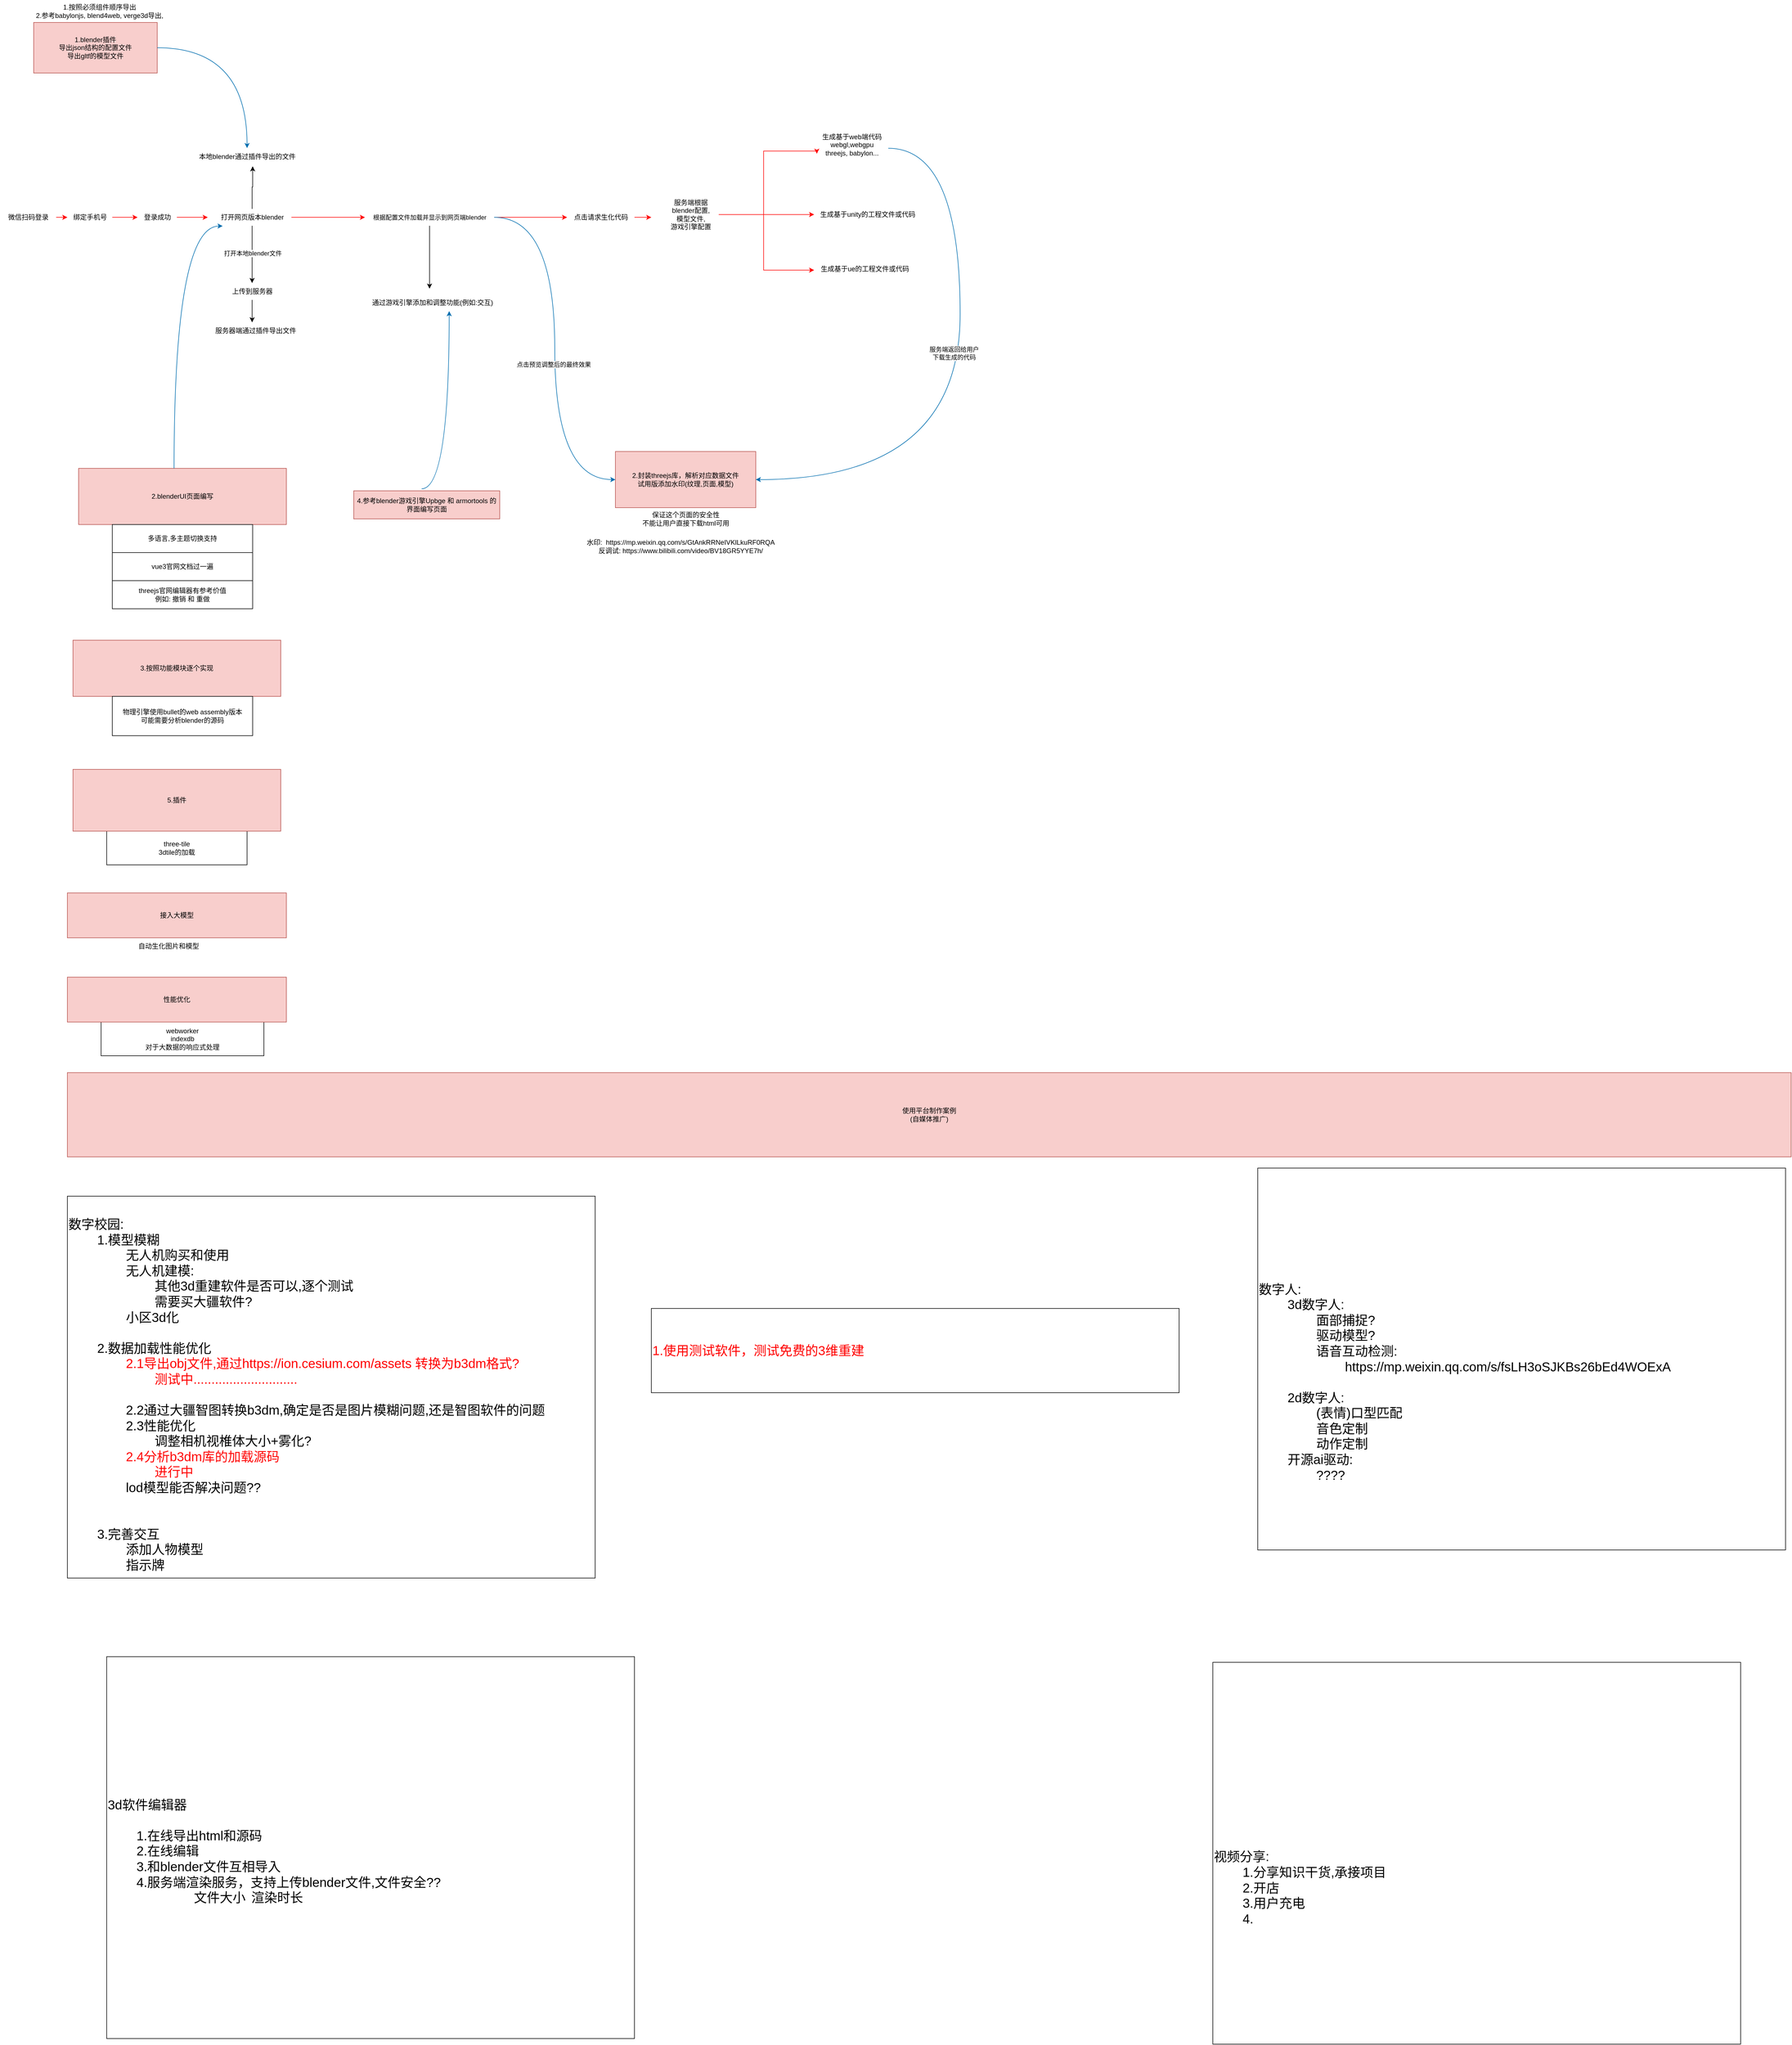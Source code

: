 <mxfile version="26.1.1" pages="6">
  <diagram id="aJMyZLpS-x2sk-VEkuCF" name="目标">
    <mxGraphModel dx="2367" dy="2485" grid="1" gridSize="10" guides="1" tooltips="1" connect="1" arrows="1" fold="1" page="1" pageScale="1" pageWidth="827" pageHeight="1169" math="0" shadow="0">
      <root>
        <mxCell id="0" />
        <mxCell id="1" parent="0" />
        <mxCell id="Wc-waLaxD-7jYq18_y0E-1" value="&lt;div&gt;&lt;span style=&quot;font-size: 23px;&quot;&gt;&lt;br&gt;&lt;/span&gt;&lt;/div&gt;&lt;div&gt;&lt;span style=&quot;font-size: 23px;&quot;&gt;数字校园:&lt;/span&gt;&lt;/div&gt;&lt;div&gt;&lt;span style=&quot;font-size: 23px; white-space: normal;&quot;&gt;&lt;span style=&quot;white-space:pre&quot;&gt;&#x9;&lt;/span&gt;1.模型模糊&lt;/span&gt;&lt;/div&gt;&lt;div&gt;&lt;span style=&quot;font-size: 23px; white-space: normal;&quot;&gt;&lt;span style=&quot;white-space:pre&quot;&gt;&#x9;&#x9;&lt;/span&gt;无人机购买和使用&lt;/span&gt;&lt;/div&gt;&lt;div&gt;&lt;span style=&quot;font-size: 23px; white-space: normal;&quot;&gt;&lt;span style=&quot;white-space:pre&quot;&gt;&#x9;&#x9;&lt;/span&gt;无人机建模:&lt;/span&gt;&lt;/div&gt;&lt;div&gt;&lt;span style=&quot;font-size: 23px; white-space: normal;&quot;&gt;&lt;span style=&quot;white-space:pre&quot;&gt;&#x9;&#x9;&#x9;&lt;/span&gt;其他3d重建软件是否可以,逐个测试&lt;/span&gt;&lt;/div&gt;&lt;div&gt;&lt;span style=&quot;font-size: 23px; white-space: normal;&quot;&gt;&lt;span style=&quot;white-space:pre&quot;&gt;&#x9;&#x9;&#x9;&lt;/span&gt;需要买大疆软件?&lt;/span&gt;&lt;/div&gt;&lt;div&gt;&lt;span style=&quot;font-size: 23px; white-space: normal;&quot;&gt;&lt;span style=&quot;white-space:pre&quot;&gt;&#x9;&#x9;&lt;/span&gt;小区3d化&lt;/span&gt;&lt;/div&gt;&lt;div&gt;&lt;span style=&quot;font-size: 23px;&quot;&gt;&lt;br&gt;&lt;/span&gt;&lt;/div&gt;&lt;div&gt;&lt;span style=&quot;font-size: 23px; white-space: normal;&quot;&gt;&lt;span style=&quot;white-space:pre&quot;&gt;&#x9;&lt;/span&gt;2.数据加载性能优化&lt;/span&gt;&lt;/div&gt;&lt;div&gt;&lt;span style=&quot;font-size: 23px; white-space: normal;&quot;&gt;&lt;span style=&quot;white-space:pre&quot;&gt;&#x9;&#x9;&lt;/span&gt;&lt;font style=&quot;color: rgb(255, 0, 0);&quot;&gt;2.1导出obj文件,通过https://ion.cesium.com/assets 转换为b3dm格式?&lt;/font&gt;&lt;/span&gt;&lt;/div&gt;&lt;div&gt;&lt;span style=&quot;font-size: 23px; white-space: normal;&quot;&gt;&lt;font style=&quot;color: rgb(255, 0, 0);&quot;&gt;&lt;span style=&quot;white-space:pre&quot;&gt;&#x9;&#x9;&#x9;&lt;/span&gt;测试中.............................&lt;/font&gt;&lt;/span&gt;&lt;/div&gt;&lt;div&gt;&lt;span style=&quot;font-size: 23px;&quot;&gt;&lt;br&gt;&lt;/span&gt;&lt;/div&gt;&lt;div&gt;&lt;span style=&quot;font-size: 23px; white-space: normal;&quot;&gt;&lt;span style=&quot;white-space:pre&quot;&gt;&#x9;&#x9;&lt;/span&gt;2.2通过大疆智图转换b3dm,确定是否是图片模糊问题,还是智图软件的问题&lt;/span&gt;&lt;/div&gt;&lt;div&gt;&lt;span style=&quot;font-size: 23px; white-space: normal;&quot;&gt;&lt;span style=&quot;white-space:pre&quot;&gt;&#x9;&#x9;&lt;/span&gt;2.3性能优化&lt;/span&gt;&lt;/div&gt;&lt;div&gt;&lt;span style=&quot;font-size: 23px; white-space: normal;&quot;&gt;&lt;span style=&quot;white-space:pre&quot;&gt;&#x9;&#x9;&#x9;&lt;/span&gt;调整相机视椎体大小+雾化?&lt;/span&gt;&lt;/div&gt;&lt;div&gt;&lt;span style=&quot;font-size: 23px; white-space: normal;&quot;&gt;&lt;span style=&quot;white-space:pre&quot;&gt;&#x9;&#x9;&lt;/span&gt;&lt;font style=&quot;color: rgb(255, 7, 7);&quot;&gt;2.4分析b3dm库的加载源码&lt;/font&gt;&lt;/span&gt;&lt;/div&gt;&lt;div&gt;&lt;span style=&quot;font-size: 23px; white-space: normal;&quot;&gt;&lt;font style=&quot;color: rgb(255, 7, 7);&quot;&gt;&lt;span style=&quot;white-space:pre&quot;&gt;&#x9;&#x9;&#x9;&lt;/span&gt;进行中&lt;/font&gt;&lt;/span&gt;&lt;/div&gt;&lt;div&gt;&lt;span style=&quot;font-size: 23px;&quot;&gt;&lt;span style=&quot;white-space: pre;&quot;&gt;&#x9;&lt;/span&gt;&lt;span style=&quot;white-space: pre;&quot;&gt;&#x9;&lt;/span&gt;lod模型能否解决问题??&lt;br&gt;&lt;/span&gt;&lt;/div&gt;&lt;div&gt;&lt;span style=&quot;font-size: 23px;&quot;&gt;&lt;br&gt;&lt;/span&gt;&lt;/div&gt;&lt;div&gt;&lt;span style=&quot;font-size: 23px;&quot;&gt;&lt;br&gt;&lt;/span&gt;&lt;/div&gt;&lt;div&gt;&lt;span style=&quot;font-size: 23px; white-space: normal;&quot;&gt;&lt;span style=&quot;white-space:pre&quot;&gt;&#x9;&lt;/span&gt;3.完善交互&lt;/span&gt;&lt;/div&gt;&lt;div&gt;&lt;span style=&quot;font-size: 23px; white-space: normal;&quot;&gt;&lt;span style=&quot;white-space:pre&quot;&gt;&#x9;&#x9;&lt;/span&gt;添加人物模型&lt;/span&gt;&lt;/div&gt;&lt;div&gt;&lt;span style=&quot;font-size: 23px; white-space: normal;&quot;&gt;&lt;span style=&quot;white-space:pre&quot;&gt;&#x9;&#x9;&lt;/span&gt;指示牌&lt;/span&gt;&lt;/div&gt;" style="whiteSpace=wrap;html=1;align=left;strokeColor=#000000;" parent="1" vertex="1">
          <mxGeometry x="308" y="1020" width="940" height="680" as="geometry" />
        </mxCell>
        <mxCell id="Wc-waLaxD-7jYq18_y0E-2" value="&lt;span style=&quot;font-size: 23px;&quot;&gt;&lt;font style=&quot;color: rgb(255, 0, 0);&quot;&gt;1.使用测试软件，测试免费的3维重建&lt;/font&gt;&lt;/span&gt;" style="whiteSpace=wrap;html=1;align=left;strokeColor=#000000;" parent="1" vertex="1">
          <mxGeometry x="1348" y="1220" width="940" height="150" as="geometry" />
        </mxCell>
        <mxCell id="Wc-waLaxD-7jYq18_y0E-3" value="&lt;div&gt;&lt;span style=&quot;font-size: 23px;&quot;&gt;&lt;br&gt;&lt;/span&gt;&lt;/div&gt;&lt;div&gt;&lt;span style=&quot;font-size: 23px;&quot;&gt;&lt;br&gt;&lt;/span&gt;&lt;/div&gt;&lt;div&gt;&lt;span style=&quot;font-size: 23px;&quot;&gt;&lt;br&gt;&lt;/span&gt;&lt;/div&gt;&lt;div&gt;&lt;span style=&quot;font-size: 23px;&quot;&gt;数字人:&lt;/span&gt;&lt;/div&gt;&lt;div&gt;&lt;span style=&quot;font-size: 23px; white-space: normal;&quot;&gt;&lt;span style=&quot;white-space:pre&quot;&gt;&#x9;&lt;/span&gt;3d数字人:&lt;/span&gt;&lt;/div&gt;&lt;div&gt;&lt;span style=&quot;font-size: 23px; white-space: normal;&quot;&gt;&lt;span style=&quot;white-space:pre&quot;&gt;&#x9;&#x9;&lt;/span&gt;面部捕捉?&lt;/span&gt;&lt;/div&gt;&lt;div&gt;&lt;span style=&quot;font-size: 23px; white-space: normal;&quot;&gt;&lt;span style=&quot;white-space:pre&quot;&gt;&#x9;&#x9;&lt;/span&gt;驱动模型?&lt;/span&gt;&lt;/div&gt;&lt;div&gt;&lt;span style=&quot;font-size: 23px; white-space: normal;&quot;&gt;&lt;span style=&quot;white-space:pre&quot;&gt;&#x9;&#x9;&lt;/span&gt;语音互动检测:&lt;/span&gt;&lt;/div&gt;&lt;div&gt;&lt;span style=&quot;font-size: 23px; white-space: normal;&quot;&gt;&lt;span style=&quot;white-space:pre&quot;&gt;&#x9;&#x9;&#x9;&lt;/span&gt;https://mp.weixin.qq.com/s/fsLH3oSJKBs26bEd4WOExA&lt;/span&gt;&lt;/div&gt;&lt;div&gt;&lt;span style=&quot;font-size: 23px;&quot;&gt;&lt;br&gt;&lt;/span&gt;&lt;/div&gt;&lt;div&gt;&lt;span style=&quot;font-size: 23px; white-space: normal;&quot;&gt;&lt;span style=&quot;white-space:pre&quot;&gt;&#x9;&lt;/span&gt;2d数字人:&lt;/span&gt;&lt;/div&gt;&lt;div&gt;&lt;span style=&quot;font-size: 23px; white-space: normal;&quot;&gt;&lt;span style=&quot;white-space:pre&quot;&gt;&#x9;&#x9;&lt;/span&gt;(表情)口型匹配&lt;/span&gt;&lt;/div&gt;&lt;div&gt;&lt;span style=&quot;font-size: 23px; white-space: normal;&quot;&gt;&lt;span style=&quot;white-space:pre&quot;&gt;&#x9;&#x9;&lt;/span&gt;音色定制&lt;/span&gt;&lt;/div&gt;&lt;div&gt;&lt;span style=&quot;font-size: 23px; white-space: normal;&quot;&gt;&lt;span style=&quot;white-space:pre&quot;&gt;&#x9;&#x9;&lt;/span&gt;动作定制&lt;/span&gt;&lt;/div&gt;&lt;div&gt;&lt;span style=&quot;font-size: 23px; white-space: normal;&quot;&gt;&lt;span style=&quot;white-space:pre&quot;&gt;&#x9;&lt;/span&gt;开源ai驱动:&lt;/span&gt;&lt;/div&gt;&lt;div&gt;&lt;span style=&quot;font-size: 23px; white-space: normal;&quot;&gt;&lt;span style=&quot;white-space:pre&quot;&gt;&#x9;&#x9;&lt;/span&gt;????&lt;/span&gt;&lt;/div&gt;" style="whiteSpace=wrap;html=1;align=left;strokeColor=#000000;" parent="1" vertex="1">
          <mxGeometry x="2428" y="970" width="940" height="680" as="geometry" />
        </mxCell>
        <mxCell id="Wc-waLaxD-7jYq18_y0E-4" value="&lt;div&gt;&lt;span style=&quot;font-size: 23px;&quot;&gt;&lt;br&gt;&lt;/span&gt;&lt;/div&gt;&lt;div&gt;&lt;span style=&quot;font-size: 23px;&quot;&gt;&lt;br&gt;&lt;/span&gt;&lt;/div&gt;&lt;div&gt;&lt;span style=&quot;font-size: 23px;&quot;&gt;&lt;br&gt;&lt;/span&gt;&lt;/div&gt;&lt;div&gt;&lt;span style=&quot;font-size: 23px;&quot;&gt;&lt;br&gt;&lt;/span&gt;&lt;/div&gt;&lt;div&gt;&lt;span style=&quot;font-size: 23px;&quot;&gt;&lt;br&gt;&lt;/span&gt;&lt;/div&gt;&lt;div&gt;&lt;span style=&quot;font-size: 23px;&quot;&gt;视频分享:&lt;/span&gt;&lt;/div&gt;&lt;div&gt;&lt;span style=&quot;font-size: 23px; white-space: normal;&quot;&gt;&lt;span style=&quot;white-space:pre&quot;&gt;&#x9;&lt;/span&gt;1.分享知识干货,承接项目&lt;/span&gt;&lt;/div&gt;&lt;div&gt;&lt;span style=&quot;font-size: 23px; white-space: normal;&quot;&gt;&lt;span style=&quot;white-space:pre&quot;&gt;&#x9;&lt;/span&gt;2.开店&lt;/span&gt;&lt;/div&gt;&lt;div&gt;&lt;span style=&quot;font-size: 23px; white-space: normal;&quot;&gt;&lt;span style=&quot;white-space:pre&quot;&gt;&#x9;&lt;/span&gt;3.用户充电&lt;/span&gt;&lt;/div&gt;&lt;div&gt;&lt;span style=&quot;font-size: 23px; white-space: normal;&quot;&gt;&lt;span style=&quot;white-space:pre&quot;&gt;&#x9;&lt;/span&gt;4.&lt;/span&gt;&lt;/div&gt;&lt;div&gt;&lt;br&gt;&lt;/div&gt;" style="whiteSpace=wrap;html=1;align=left;strokeColor=#000000;" parent="1" vertex="1">
          <mxGeometry x="2348" y="1850" width="940" height="680" as="geometry" />
        </mxCell>
        <mxCell id="Wc-waLaxD-7jYq18_y0E-5" value="&lt;div&gt;&lt;span style=&quot;font-size: 23px;&quot;&gt;&lt;br&gt;&lt;/span&gt;&lt;/div&gt;&lt;div&gt;&lt;span style=&quot;font-size: 23px;&quot;&gt;3d软件编辑器&lt;/span&gt;&lt;/div&gt;&lt;div&gt;&lt;span style=&quot;font-size: 23px;&quot;&gt;&lt;br&gt;&lt;/span&gt;&lt;/div&gt;&lt;div&gt;&lt;span style=&quot;font-size: 23px; white-space: normal;&quot;&gt;&lt;span style=&quot;white-space:pre&quot;&gt;&#x9;&lt;/span&gt;1.在线导出html和源码&lt;/span&gt;&lt;/div&gt;&lt;div&gt;&lt;span style=&quot;font-size: 23px; white-space: normal;&quot;&gt;&lt;span style=&quot;white-space:pre&quot;&gt;&#x9;&lt;/span&gt;2.在线编辑&lt;/span&gt;&lt;/div&gt;&lt;div&gt;&lt;span style=&quot;font-size: 23px; white-space: normal;&quot;&gt;&lt;span style=&quot;white-space:pre&quot;&gt;&#x9;&lt;/span&gt;3.和blender文件互相导入&lt;/span&gt;&lt;/div&gt;&lt;div&gt;&lt;span style=&quot;font-size: 23px; white-space: normal;&quot;&gt;&lt;span style=&quot;white-space:pre&quot;&gt;&#x9;&lt;/span&gt;4.服务端渲染服务，支持上传blender文件,文件安全??&lt;/span&gt;&lt;/div&gt;&lt;div&gt;&lt;span style=&quot;font-size: 23px; white-space: normal;&quot;&gt;&lt;span style=&quot;white-space:pre&quot;&gt;&#x9;&#x9;&#x9;&lt;/span&gt;文件大小&lt;span style=&quot;white-space:pre&quot;&gt;&#x9;&lt;/span&gt;渲染时长&lt;/span&gt;&lt;/div&gt;&lt;div&gt;&lt;br&gt;&lt;/div&gt;" style="whiteSpace=wrap;html=1;align=left;strokeColor=#000000;" parent="1" vertex="1">
          <mxGeometry x="378" y="1840" width="940" height="680" as="geometry" />
        </mxCell>
        <mxCell id="wdkuwvTnyl6449Dy5TSS-1" value="&lt;font&gt;webworker&lt;br&gt;indexdb&lt;/font&gt;&lt;div&gt;对于大数据的响应式处理&lt;/div&gt;" style="whiteSpace=wrap;html=1;" parent="1" vertex="1">
          <mxGeometry x="368" y="710" width="290" height="60" as="geometry" />
        </mxCell>
        <mxCell id="fwl7tPqZrNK9k1eY1UNj-2" value="&lt;font&gt;three-tile&lt;/font&gt;&lt;div&gt;&lt;font&gt;3dtile的加载&lt;/font&gt;&lt;/div&gt;" style="whiteSpace=wrap;html=1;" parent="1" vertex="1">
          <mxGeometry x="378" y="370" width="250" height="60" as="geometry" />
        </mxCell>
        <mxCell id="TeyWzUscI1gDI1mKDqoy-4" value="&lt;font&gt;2.封装threejs库，解析对应数据文件&lt;/font&gt;&lt;div&gt;&lt;font&gt;试用版添加水印(纹理,页面,模型)&lt;/font&gt;&lt;/div&gt;" style="whiteSpace=wrap;html=1;fillColor=#f8cecc;strokeColor=#b85450;" parent="1" vertex="1">
          <mxGeometry x="1284" y="-306" width="250" height="100" as="geometry" />
        </mxCell>
        <mxCell id="eBxviwoYR1yQVR5uk5JM-1" value="&lt;font&gt;2.blenderUI页面编写&lt;/font&gt;" style="whiteSpace=wrap;html=1;fillColor=#f8cecc;strokeColor=#b85450;" parent="1" vertex="1">
          <mxGeometry x="328" y="-276" width="370" height="100" as="geometry" />
        </mxCell>
        <mxCell id="eBxviwoYR1yQVR5uk5JM-2" value="&lt;font&gt;3.按照功能模块逐个实现&lt;/font&gt;" style="whiteSpace=wrap;html=1;fillColor=#f8cecc;strokeColor=#b85450;" parent="1" vertex="1">
          <mxGeometry x="318" y="30" width="370" height="100" as="geometry" />
        </mxCell>
        <mxCell id="eBxviwoYR1yQVR5uk5JM-3" value="&lt;font&gt;物理引擎使用bullet的web assembly版本&lt;/font&gt;&lt;div&gt;&lt;font&gt;可能需要分析blender的源码&lt;/font&gt;&lt;/div&gt;" style="whiteSpace=wrap;html=1;" parent="1" vertex="1">
          <mxGeometry x="388" y="130" width="250" height="70" as="geometry" />
        </mxCell>
        <mxCell id="eBxviwoYR1yQVR5uk5JM-4" value="&lt;font&gt;5.插件&lt;/font&gt;" style="whiteSpace=wrap;html=1;fillColor=#f8cecc;strokeColor=#b85450;" parent="1" vertex="1">
          <mxGeometry x="318" y="260" width="370" height="110" as="geometry" />
        </mxCell>
        <mxCell id="eBxviwoYR1yQVR5uk5JM-6" value="&lt;font&gt;多语言,多主题切换支持&lt;/font&gt;" style="whiteSpace=wrap;html=1;" parent="1" vertex="1">
          <mxGeometry x="388" y="-176" width="250" height="50" as="geometry" />
        </mxCell>
        <mxCell id="eBxviwoYR1yQVR5uk5JM-7" value="&lt;font&gt;vue3官网文档过一遍&lt;/font&gt;" style="whiteSpace=wrap;html=1;" parent="1" vertex="1">
          <mxGeometry x="388" y="-126" width="250" height="50" as="geometry" />
        </mxCell>
        <mxCell id="ZBs1SbHn3vslNCswuS3T-1" value="接入大模型" style="whiteSpace=wrap;html=1;fillColor=#f8cecc;strokeColor=#b85450;" parent="1" vertex="1">
          <mxGeometry x="308" y="480" width="390" height="80" as="geometry" />
        </mxCell>
        <mxCell id="d3kKmckOJxhZfl0q7-Kg-35" style="edgeStyle=orthogonalEdgeStyle;rounded=1;orthogonalLoop=1;jettySize=auto;html=1;strokeColor=#FF0000;curved=0;" parent="1" source="d3kKmckOJxhZfl0q7-Kg-33" target="d3kKmckOJxhZfl0q7-Kg-34" edge="1">
          <mxGeometry relative="1" as="geometry" />
        </mxCell>
        <mxCell id="d3kKmckOJxhZfl0q7-Kg-33" value="微信扫码登录" style="text;html=1;align=center;verticalAlign=middle;resizable=0;points=[];autosize=1;strokeColor=none;fillColor=none;" parent="1" vertex="1">
          <mxGeometry x="188" y="-738" width="100" height="30" as="geometry" />
        </mxCell>
        <mxCell id="d3kKmckOJxhZfl0q7-Kg-37" style="edgeStyle=orthogonalEdgeStyle;rounded=0;orthogonalLoop=1;jettySize=auto;html=1;strokeColor=#FF0505;" parent="1" source="d3kKmckOJxhZfl0q7-Kg-34" target="d3kKmckOJxhZfl0q7-Kg-36" edge="1">
          <mxGeometry relative="1" as="geometry" />
        </mxCell>
        <mxCell id="d3kKmckOJxhZfl0q7-Kg-34" value="绑定手机号" style="text;html=1;align=center;verticalAlign=middle;resizable=0;points=[];autosize=1;strokeColor=none;fillColor=none;" parent="1" vertex="1">
          <mxGeometry x="308" y="-738" width="80" height="30" as="geometry" />
        </mxCell>
        <mxCell id="d3kKmckOJxhZfl0q7-Kg-38" style="edgeStyle=orthogonalEdgeStyle;rounded=0;orthogonalLoop=1;jettySize=auto;html=1;strokeColor=#FF0505;" parent="1" source="d3kKmckOJxhZfl0q7-Kg-36" edge="1">
          <mxGeometry relative="1" as="geometry">
            <mxPoint x="558" y="-723.0" as="targetPoint" />
          </mxGeometry>
        </mxCell>
        <mxCell id="d3kKmckOJxhZfl0q7-Kg-36" value="登录成功" style="text;html=1;align=center;verticalAlign=middle;resizable=0;points=[];autosize=1;strokeColor=none;fillColor=none;" parent="1" vertex="1">
          <mxGeometry x="433" y="-738" width="70" height="30" as="geometry" />
        </mxCell>
        <mxCell id="d3kKmckOJxhZfl0q7-Kg-46" style="edgeStyle=orthogonalEdgeStyle;rounded=0;orthogonalLoop=1;jettySize=auto;html=1;" parent="1" source="d3kKmckOJxhZfl0q7-Kg-39" edge="1">
          <mxGeometry relative="1" as="geometry">
            <mxPoint x="637.0" y="-606" as="targetPoint" />
          </mxGeometry>
        </mxCell>
        <mxCell id="d3kKmckOJxhZfl0q7-Kg-47" value="打开本地blender文件" style="edgeLabel;html=1;align=center;verticalAlign=middle;resizable=0;points=[];" parent="d3kKmckOJxhZfl0q7-Kg-46" vertex="1" connectable="0">
          <mxGeometry x="-0.052" y="1" relative="1" as="geometry">
            <mxPoint as="offset" />
          </mxGeometry>
        </mxCell>
        <mxCell id="d3kKmckOJxhZfl0q7-Kg-52" style="edgeStyle=orthogonalEdgeStyle;rounded=0;orthogonalLoop=1;jettySize=auto;html=1;strokeColor=#FF0505;" parent="1" source="d3kKmckOJxhZfl0q7-Kg-39" edge="1">
          <mxGeometry relative="1" as="geometry">
            <mxPoint x="838" y="-723.0" as="targetPoint" />
          </mxGeometry>
        </mxCell>
        <mxCell id="d3kKmckOJxhZfl0q7-Kg-39" value="打开网页版本blender" style="text;html=1;align=center;verticalAlign=middle;resizable=0;points=[];autosize=1;strokeColor=none;fillColor=none;" parent="1" vertex="1">
          <mxGeometry x="567" y="-738" width="140" height="30" as="geometry" />
        </mxCell>
        <mxCell id="d3kKmckOJxhZfl0q7-Kg-42" value="本地blender通过插件导出的文件" style="text;html=1;align=center;verticalAlign=middle;resizable=0;points=[];autosize=1;strokeColor=none;fillColor=none;" parent="1" vertex="1">
          <mxGeometry x="528" y="-846" width="200" height="30" as="geometry" />
        </mxCell>
        <mxCell id="d3kKmckOJxhZfl0q7-Kg-48" value="上传到服务器" style="text;html=1;align=center;verticalAlign=middle;resizable=0;points=[];autosize=1;strokeColor=none;fillColor=none;" parent="1" vertex="1">
          <mxGeometry x="587" y="-606" width="100" height="30" as="geometry" />
        </mxCell>
        <mxCell id="d3kKmckOJxhZfl0q7-Kg-49" style="edgeStyle=orthogonalEdgeStyle;rounded=0;orthogonalLoop=1;jettySize=auto;html=1;entryX=0.55;entryY=1.07;entryDx=0;entryDy=0;entryPerimeter=0;" parent="1" source="d3kKmckOJxhZfl0q7-Kg-39" target="d3kKmckOJxhZfl0q7-Kg-42" edge="1">
          <mxGeometry relative="1" as="geometry" />
        </mxCell>
        <mxCell id="d3kKmckOJxhZfl0q7-Kg-50" value="服务器端通过插件导出文件" style="text;html=1;align=center;verticalAlign=middle;resizable=0;points=[];autosize=1;strokeColor=none;fillColor=none;" parent="1" vertex="1">
          <mxGeometry x="558" y="-536" width="170" height="30" as="geometry" />
        </mxCell>
        <mxCell id="d3kKmckOJxhZfl0q7-Kg-51" style="edgeStyle=orthogonalEdgeStyle;rounded=0;orthogonalLoop=1;jettySize=auto;html=1;entryX=0.465;entryY=0;entryDx=0;entryDy=0;entryPerimeter=0;" parent="1" source="d3kKmckOJxhZfl0q7-Kg-48" target="d3kKmckOJxhZfl0q7-Kg-50" edge="1">
          <mxGeometry relative="1" as="geometry" />
        </mxCell>
        <mxCell id="d3kKmckOJxhZfl0q7-Kg-55" style="edgeStyle=orthogonalEdgeStyle;rounded=0;orthogonalLoop=1;jettySize=auto;html=1;" parent="1" source="d3kKmckOJxhZfl0q7-Kg-54" edge="1">
          <mxGeometry relative="1" as="geometry">
            <mxPoint x="953" y="-596" as="targetPoint" />
          </mxGeometry>
        </mxCell>
        <mxCell id="d3kKmckOJxhZfl0q7-Kg-57" style="edgeStyle=orthogonalEdgeStyle;rounded=0;orthogonalLoop=1;jettySize=auto;html=1;strokeColor=#FF0505;" parent="1" source="d3kKmckOJxhZfl0q7-Kg-54" edge="1">
          <mxGeometry relative="1" as="geometry">
            <mxPoint x="1198" y="-723" as="targetPoint" />
          </mxGeometry>
        </mxCell>
        <mxCell id="d3kKmckOJxhZfl0q7-Kg-87" style="edgeStyle=orthogonalEdgeStyle;rounded=0;orthogonalLoop=1;jettySize=auto;html=1;entryX=0;entryY=0.5;entryDx=0;entryDy=0;curved=1;fillColor=#1ba1e2;strokeColor=#006EAF;" parent="1" source="d3kKmckOJxhZfl0q7-Kg-54" target="TeyWzUscI1gDI1mKDqoy-4" edge="1">
          <mxGeometry relative="1" as="geometry" />
        </mxCell>
        <mxCell id="d3kKmckOJxhZfl0q7-Kg-88" value="点击预览调整后的最终效果" style="edgeLabel;html=1;align=center;verticalAlign=middle;resizable=0;points=[];" parent="d3kKmckOJxhZfl0q7-Kg-87" vertex="1" connectable="0">
          <mxGeometry x="0.087" y="-2" relative="1" as="geometry">
            <mxPoint y="-1" as="offset" />
          </mxGeometry>
        </mxCell>
        <mxCell id="d3kKmckOJxhZfl0q7-Kg-54" value="&lt;span style=&quot;font-size: 11px; background-color: rgb(255, 255, 255);&quot;&gt;根据配置文件加载并显示到网页端blender&lt;/span&gt;" style="text;html=1;align=center;verticalAlign=middle;resizable=0;points=[];autosize=1;strokeColor=none;fillColor=none;" parent="1" vertex="1">
          <mxGeometry x="838" y="-738" width="230" height="30" as="geometry" />
        </mxCell>
        <mxCell id="d3kKmckOJxhZfl0q7-Kg-56" value="通过游戏引擎添加和调整功能(例如:交互)" style="text;html=1;align=center;verticalAlign=middle;resizable=0;points=[];autosize=1;strokeColor=none;fillColor=none;" parent="1" vertex="1">
          <mxGeometry x="838" y="-586" width="240" height="30" as="geometry" />
        </mxCell>
        <mxCell id="d3kKmckOJxhZfl0q7-Kg-68" style="edgeStyle=orthogonalEdgeStyle;rounded=0;orthogonalLoop=1;jettySize=auto;html=1;strokeColor=#FF0505;" parent="1" source="d3kKmckOJxhZfl0q7-Kg-59" edge="1">
          <mxGeometry relative="1" as="geometry">
            <mxPoint x="1348" y="-723" as="targetPoint" />
          </mxGeometry>
        </mxCell>
        <mxCell id="d3kKmckOJxhZfl0q7-Kg-59" value="点击请求生化代码" style="text;html=1;align=center;verticalAlign=middle;resizable=0;points=[];autosize=1;strokeColor=none;fillColor=none;" parent="1" vertex="1">
          <mxGeometry x="1198" y="-738" width="120" height="30" as="geometry" />
        </mxCell>
        <mxCell id="d3kKmckOJxhZfl0q7-Kg-70" style="edgeStyle=orthogonalEdgeStyle;rounded=0;orthogonalLoop=1;jettySize=auto;html=1;strokeColor=#FF0505;" parent="1" source="d3kKmckOJxhZfl0q7-Kg-63" target="d3kKmckOJxhZfl0q7-Kg-66" edge="1">
          <mxGeometry relative="1" as="geometry" />
        </mxCell>
        <mxCell id="d3kKmckOJxhZfl0q7-Kg-63" value="服务端根据&lt;div&gt;blender配置,&lt;/div&gt;&lt;div&gt;模型文件,&lt;/div&gt;&lt;div&gt;游戏引擎配置&lt;/div&gt;" style="text;html=1;align=center;verticalAlign=middle;resizable=0;points=[];autosize=1;strokeColor=none;fillColor=none;" parent="1" vertex="1">
          <mxGeometry x="1368" y="-763" width="100" height="70" as="geometry" />
        </mxCell>
        <mxCell id="d3kKmckOJxhZfl0q7-Kg-92" style="edgeStyle=orthogonalEdgeStyle;rounded=0;orthogonalLoop=1;jettySize=auto;html=1;entryX=1;entryY=0.5;entryDx=0;entryDy=0;curved=1;fillColor=#1ba1e2;strokeColor=#006EAF;" parent="1" source="d3kKmckOJxhZfl0q7-Kg-64" target="TeyWzUscI1gDI1mKDqoy-4" edge="1">
          <mxGeometry relative="1" as="geometry">
            <Array as="points">
              <mxPoint x="1898" y="-846" />
              <mxPoint x="1898" y="-256" />
            </Array>
          </mxGeometry>
        </mxCell>
        <mxCell id="d3kKmckOJxhZfl0q7-Kg-93" value="服务端返回给用户&lt;br&gt;下载生成的代码" style="edgeLabel;html=1;align=center;verticalAlign=middle;resizable=0;points=[];" parent="d3kKmckOJxhZfl0q7-Kg-92" vertex="1" connectable="0">
          <mxGeometry x="-0.089" y="-11" relative="1" as="geometry">
            <mxPoint as="offset" />
          </mxGeometry>
        </mxCell>
        <mxCell id="d3kKmckOJxhZfl0q7-Kg-64" value="&lt;span style=&quot;text-wrap-mode: wrap;&quot;&gt;生成基于web端代码&lt;/span&gt;&lt;div&gt;&lt;span style=&quot;text-wrap-mode: wrap;&quot;&gt;webgl,&lt;/span&gt;&lt;span style=&quot;text-wrap-mode: wrap; background-color: transparent; color: light-dark(rgb(0, 0, 0), rgb(255, 255, 255));&quot;&gt;webgpu&lt;/span&gt;&lt;/div&gt;&lt;div&gt;&lt;div style=&quot;text-wrap-mode: wrap;&quot;&gt;threejs,&amp;nbsp;&lt;span style=&quot;background-color: transparent; color: light-dark(rgb(0, 0, 0), rgb(255, 255, 255));&quot;&gt;babylon...&lt;/span&gt;&lt;/div&gt;&lt;div style=&quot;text-wrap-mode: wrap;&quot;&gt;&lt;br&gt;&lt;/div&gt;&lt;/div&gt;" style="text;html=1;align=center;verticalAlign=middle;resizable=0;points=[];autosize=1;strokeColor=none;fillColor=none;rotation=0;" parent="1" vertex="1">
          <mxGeometry x="1640" y="-880" width="130" height="70" as="geometry" />
        </mxCell>
        <mxCell id="d3kKmckOJxhZfl0q7-Kg-66" value="生成基于unity的工程文件或代码" style="text;html=1;align=center;verticalAlign=middle;resizable=0;points=[];autosize=1;strokeColor=none;fillColor=none;" parent="1" vertex="1">
          <mxGeometry x="1638" y="-743" width="190" height="30" as="geometry" />
        </mxCell>
        <mxCell id="d3kKmckOJxhZfl0q7-Kg-67" value="生成基于ue的工程文件或代码" style="text;html=1;align=center;verticalAlign=middle;resizable=0;points=[];autosize=1;strokeColor=none;fillColor=none;" parent="1" vertex="1">
          <mxGeometry x="1638" y="-646" width="180" height="30" as="geometry" />
        </mxCell>
        <mxCell id="d3kKmckOJxhZfl0q7-Kg-69" style="edgeStyle=orthogonalEdgeStyle;rounded=0;orthogonalLoop=1;jettySize=auto;html=1;entryX=0.021;entryY=0.625;entryDx=0;entryDy=0;entryPerimeter=0;strokeColor=#FF0505;" parent="1" source="d3kKmckOJxhZfl0q7-Kg-63" target="d3kKmckOJxhZfl0q7-Kg-64" edge="1">
          <mxGeometry relative="1" as="geometry">
            <Array as="points">
              <mxPoint x="1548" y="-728" />
              <mxPoint x="1548" y="-841" />
            </Array>
          </mxGeometry>
        </mxCell>
        <mxCell id="d3kKmckOJxhZfl0q7-Kg-71" style="edgeStyle=orthogonalEdgeStyle;rounded=0;orthogonalLoop=1;jettySize=auto;html=1;entryX=0;entryY=0.567;entryDx=0;entryDy=0;entryPerimeter=0;strokeColor=#FF0505;" parent="1" source="d3kKmckOJxhZfl0q7-Kg-63" target="d3kKmckOJxhZfl0q7-Kg-67" edge="1">
          <mxGeometry relative="1" as="geometry">
            <Array as="points">
              <mxPoint x="1548" y="-728" />
              <mxPoint x="1548" y="-629" />
            </Array>
          </mxGeometry>
        </mxCell>
        <mxCell id="d3kKmckOJxhZfl0q7-Kg-75" value="&lt;div&gt;&lt;font&gt;1.blender插件&lt;/font&gt;&lt;/div&gt;&lt;div&gt;&lt;font&gt;导出json结构的配置文件&lt;/font&gt;&lt;/div&gt;&lt;div&gt;&lt;font&gt;导出gltf的模型文件&lt;/font&gt;&lt;/div&gt;" style="whiteSpace=wrap;html=1;fillColor=#f8cecc;strokeColor=#b85450;" parent="1" vertex="1">
          <mxGeometry x="248" y="-1070" width="220" height="90" as="geometry" />
        </mxCell>
        <mxCell id="d3kKmckOJxhZfl0q7-Kg-76" style="edgeStyle=orthogonalEdgeStyle;rounded=0;orthogonalLoop=1;jettySize=auto;html=1;entryX=0.5;entryY=-0.01;entryDx=0;entryDy=0;entryPerimeter=0;curved=1;strokeColor=#006EAF;fillColor=#1ba1e2;" parent="1" source="d3kKmckOJxhZfl0q7-Kg-75" target="d3kKmckOJxhZfl0q7-Kg-42" edge="1">
          <mxGeometry relative="1" as="geometry" />
        </mxCell>
        <mxCell id="d3kKmckOJxhZfl0q7-Kg-80" style="edgeStyle=orthogonalEdgeStyle;rounded=0;orthogonalLoop=1;jettySize=auto;html=1;entryX=0.125;entryY=1.018;entryDx=0;entryDy=0;entryPerimeter=0;curved=1;fillColor=#1ba1e2;strokeColor=#006EAF;" parent="1" source="eBxviwoYR1yQVR5uk5JM-1" target="d3kKmckOJxhZfl0q7-Kg-39" edge="1">
          <mxGeometry relative="1" as="geometry">
            <Array as="points">
              <mxPoint x="498" y="-707" />
            </Array>
          </mxGeometry>
        </mxCell>
        <mxCell id="d3kKmckOJxhZfl0q7-Kg-81" value="&lt;font&gt;4.参考blender游戏引擎Upbge 和 armortools 的界面&lt;/font&gt;&lt;span style=&quot;background-color: transparent; color: light-dark(rgb(0, 0, 0), rgb(255, 255, 255));&quot;&gt;编写页面&lt;/span&gt;" style="whiteSpace=wrap;html=1;fillColor=#f8cecc;strokeColor=#b85450;" parent="1" vertex="1">
          <mxGeometry x="818" y="-236" width="260" height="50" as="geometry" />
        </mxCell>
        <mxCell id="d3kKmckOJxhZfl0q7-Kg-82" style="edgeStyle=orthogonalEdgeStyle;rounded=0;orthogonalLoop=1;jettySize=auto;html=1;fillColor=#1ba1e2;strokeColor=#006EAF;curved=1;exitX=0.465;exitY=-0.072;exitDx=0;exitDy=0;exitPerimeter=0;" parent="1" source="d3kKmckOJxhZfl0q7-Kg-81" target="d3kKmckOJxhZfl0q7-Kg-56" edge="1">
          <mxGeometry relative="1" as="geometry">
            <mxPoint x="905.84" y="-287.2" as="sourcePoint" />
            <mxPoint x="1010.16" y="-556" as="targetPoint" />
            <Array as="points">
              <mxPoint x="988" y="-240" />
            </Array>
          </mxGeometry>
        </mxCell>
        <mxCell id="d3kKmckOJxhZfl0q7-Kg-89" value="自动生化图片和模型" style="text;html=1;align=center;verticalAlign=middle;resizable=0;points=[];autosize=1;strokeColor=none;fillColor=none;" parent="1" vertex="1">
          <mxGeometry x="423" y="560" width="130" height="30" as="geometry" />
        </mxCell>
        <mxCell id="d3kKmckOJxhZfl0q7-Kg-90" value="性能优化" style="whiteSpace=wrap;html=1;fillColor=#f8cecc;strokeColor=#b85450;" parent="1" vertex="1">
          <mxGeometry x="308" y="630" width="390" height="80" as="geometry" />
        </mxCell>
        <mxCell id="d3kKmckOJxhZfl0q7-Kg-91" value="使用平台制作案例&lt;div&gt;(自媒体推广)&lt;/div&gt;" style="whiteSpace=wrap;html=1;fillColor=#f8cecc;strokeColor=#b85450;" parent="1" vertex="1">
          <mxGeometry x="308" y="800" width="3070" height="150" as="geometry" />
        </mxCell>
        <mxCell id="d3kKmckOJxhZfl0q7-Kg-94" value="保证这个页面的安全性&lt;br&gt;不能让用户直接下载html可用" style="text;html=1;align=center;verticalAlign=middle;resizable=0;points=[];autosize=1;strokeColor=none;fillColor=none;" parent="1" vertex="1">
          <mxGeometry x="1319" y="-206" width="180" height="40" as="geometry" />
        </mxCell>
        <mxCell id="Z5uF2EqBQmK678nszpNq-1" value="水印:&amp;nbsp;&amp;nbsp;https://mp.weixin.qq.com/s/GtAnkRRNeIVKlLkuRF0RQA&lt;div&gt;反调试:&amp;nbsp;https://www.bilibili.com/video/BV18GR5YYE7h/&lt;/div&gt;" style="text;html=1;align=center;verticalAlign=middle;resizable=0;points=[];autosize=1;strokeColor=none;fillColor=none;" parent="1" vertex="1">
          <mxGeometry x="1220" y="-157" width="360" height="40" as="geometry" />
        </mxCell>
        <mxCell id="S3sVt-SSGWfQROZdN7-Q-1" value="1.按照必须组件顺序导出&lt;div&gt;2.参考babylonjs, blend4web, verge3d导出,&lt;/div&gt;" style="text;html=1;align=center;verticalAlign=middle;resizable=0;points=[];autosize=1;strokeColor=none;fillColor=none;" parent="1" vertex="1">
          <mxGeometry x="240" y="-1110" width="250" height="40" as="geometry" />
        </mxCell>
        <mxCell id="oRePj1CIX9cc-MzPht6I-1" value="&lt;font&gt;threejs官网编辑器有参考价值&lt;br&gt;例如: 撤销 和 重做&lt;/font&gt;" style="whiteSpace=wrap;html=1;" parent="1" vertex="1">
          <mxGeometry x="388" y="-76" width="250" height="50" as="geometry" />
        </mxCell>
      </root>
    </mxGraphModel>
  </diagram>
  <diagram id="vWEDw9_LgnvMWuBVMpru" name="todos">
    <mxGraphModel dx="1785" dy="533" grid="1" gridSize="10" guides="1" tooltips="1" connect="1" arrows="1" fold="1" page="1" pageScale="1" pageWidth="827" pageHeight="1169" math="0" shadow="0">
      <root>
        <mxCell id="0" />
        <mxCell id="1" parent="0" />
        <mxCell id="41gbBa7BW9XgDOjUTdJS-1" value="鸟瞰图" style="whiteSpace=wrap;html=1;fillColor=#ffe6cc;strokeColor=#d79b00;" parent="1" vertex="1">
          <mxGeometry x="861" y="430" width="120" height="60" as="geometry" />
        </mxCell>
        <mxCell id="41gbBa7BW9XgDOjUTdJS-2" value="相机人物跟随" style="whiteSpace=wrap;html=1;fillColor=#ffe6cc;strokeColor=#d79b00;" parent="1" vertex="1">
          <mxGeometry x="1080" y="430" width="120" height="60" as="geometry" />
        </mxCell>
        <mxCell id="41gbBa7BW9XgDOjUTdJS-3" style="edgeStyle=orthogonalEdgeStyle;rounded=0;orthogonalLoop=1;jettySize=auto;html=1;entryX=0.5;entryY=0;entryDx=0;entryDy=0;fillColor=#ffe6cc;strokeColor=#d79b00;" parent="1" source="41gbBa7BW9XgDOjUTdJS-4" target="41gbBa7BW9XgDOjUTdJS-1" edge="1">
          <mxGeometry relative="1" as="geometry" />
        </mxCell>
        <mxCell id="41gbBa7BW9XgDOjUTdJS-4" value="post-processing" style="whiteSpace=wrap;html=1;fillColor=#ffe6cc;strokeColor=#d79b00;" parent="1" vertex="1">
          <mxGeometry x="861" y="50" width="120" height="60" as="geometry" />
        </mxCell>
        <mxCell id="FTkk2QAchOgNW1-fvyxM-1" value="qgis软件使用" style="rounded=0;whiteSpace=wrap;html=1;" parent="1" vertex="1">
          <mxGeometry x="1520" y="210" width="120" height="60" as="geometry" />
        </mxCell>
        <mxCell id="FTkk2QAchOgNW1-fvyxM-2" value="qgis" style="rounded=0;whiteSpace=wrap;html=1;" parent="1" vertex="1">
          <mxGeometry x="1520" y="330" width="120" height="60" as="geometry" />
        </mxCell>
        <mxCell id="FTkk2QAchOgNW1-fvyxM-3" value="arcgis" style="whiteSpace=wrap;html=1;" parent="1" vertex="1">
          <mxGeometry x="1520" y="430" width="120" height="60" as="geometry" />
        </mxCell>
        <mxCell id="FTkk2QAchOgNW1-fvyxM-4" value="三维重建" style="whiteSpace=wrap;html=1;" parent="1" vertex="1">
          <mxGeometry x="1740" y="200" width="120" height="60" as="geometry" />
        </mxCell>
        <mxCell id="FTkk2QAchOgNW1-fvyxM-5" value="context cpatuer" style="whiteSpace=wrap;html=1;" parent="1" vertex="1">
          <mxGeometry x="1740" y="310" width="120" height="60" as="geometry" />
        </mxCell>
        <mxCell id="FTkk2QAchOgNW1-fvyxM-6" value="reality capture" style="whiteSpace=wrap;html=1;" parent="1" vertex="1">
          <mxGeometry x="1740" y="420" width="120" height="60" as="geometry" />
        </mxCell>
        <mxCell id="FTkk2QAchOgNW1-fvyxM-7" value="meshroom" style="whiteSpace=wrap;html=1;" parent="1" vertex="1">
          <mxGeometry x="1740" y="530" width="120" height="60" as="geometry" />
        </mxCell>
        <mxCell id="FTkk2QAchOgNW1-fvyxM-8" value="大疆制图" style="whiteSpace=wrap;html=1;" parent="1" vertex="1">
          <mxGeometry x="1750" y="650" width="120" height="60" as="geometry" />
        </mxCell>
        <mxCell id="FTkk2QAchOgNW1-fvyxM-9" value="大疆智模" style="whiteSpace=wrap;html=1;" parent="1" vertex="1">
          <mxGeometry x="1930" y="650" width="120" height="60" as="geometry" />
        </mxCell>
        <mxCell id="FTkk2QAchOgNW1-fvyxM-13" value="" style="group" parent="1" vertex="1" connectable="0">
          <mxGeometry x="1350" y="810" width="120" height="260" as="geometry" />
        </mxCell>
        <mxCell id="FTkk2QAchOgNW1-fvyxM-10" value="&lt;div&gt;&lt;span style=&quot;white-space: normal;&quot;&gt;cesiumlab&lt;/span&gt;&lt;/div&gt;" style="whiteSpace=wrap;html=1;" parent="FTkk2QAchOgNW1-fvyxM-13" vertex="1">
          <mxGeometry y="200" width="120" height="60" as="geometry" />
        </mxCell>
        <mxCell id="FTkk2QAchOgNW1-fvyxM-11" value="GISBox" style="whiteSpace=wrap;html=1;" parent="FTkk2QAchOgNW1-fvyxM-13" vertex="1">
          <mxGeometry y="90" width="120" height="60" as="geometry" />
        </mxCell>
        <mxCell id="FTkk2QAchOgNW1-fvyxM-12" value="1.osgb -----&amp;gt; b3dm" style="text;html=1;align=center;verticalAlign=middle;resizable=0;points=[];autosize=1;strokeColor=none;fillColor=none;" parent="FTkk2QAchOgNW1-fvyxM-13" vertex="1">
          <mxGeometry width="120" height="30" as="geometry" />
        </mxCell>
        <mxCell id="FTkk2QAchOgNW1-fvyxM-20" value="" style="group" parent="1" vertex="1" connectable="0">
          <mxGeometry x="1870" y="920" width="270" height="439" as="geometry" />
        </mxCell>
        <mxCell id="FTkk2QAchOgNW1-fvyxM-14" value="2.使用重建软件,根据照片生成模型" style="text;html=1;align=center;verticalAlign=middle;resizable=0;points=[];autosize=1;strokeColor=none;fillColor=none;" parent="FTkk2QAchOgNW1-fvyxM-20" vertex="1">
          <mxGeometry x="20" width="200" height="30" as="geometry" />
        </mxCell>
        <mxCell id="FTkk2QAchOgNW1-fvyxM-15" value="context cpatuer" style="whiteSpace=wrap;html=1;" parent="FTkk2QAchOgNW1-fvyxM-20" vertex="1">
          <mxGeometry x="60" y="60" width="120" height="60" as="geometry" />
        </mxCell>
        <mxCell id="FTkk2QAchOgNW1-fvyxM-16" value="reality capture" style="whiteSpace=wrap;html=1;" parent="FTkk2QAchOgNW1-fvyxM-20" vertex="1">
          <mxGeometry x="60" y="170" width="120" height="60" as="geometry" />
        </mxCell>
        <mxCell id="FTkk2QAchOgNW1-fvyxM-17" value="meshroom" style="whiteSpace=wrap;html=1;" parent="FTkk2QAchOgNW1-fvyxM-20" vertex="1">
          <mxGeometry x="60" y="280" width="120" height="60" as="geometry" />
        </mxCell>
        <mxCell id="FTkk2QAchOgNW1-fvyxM-18" value="大疆制图" style="whiteSpace=wrap;html=1;" parent="FTkk2QAchOgNW1-fvyxM-20" vertex="1">
          <mxGeometry y="379" width="120" height="60" as="geometry" />
        </mxCell>
        <mxCell id="FTkk2QAchOgNW1-fvyxM-19" value="大疆智模" style="whiteSpace=wrap;html=1;" parent="FTkk2QAchOgNW1-fvyxM-20" vertex="1">
          <mxGeometry x="150" y="369" width="120" height="60" as="geometry" />
        </mxCell>
        <mxCell id="BruQ0y-a84a3w1h2zJn8-1" value="octree优化" style="whiteSpace=wrap;html=1;" parent="1" vertex="1">
          <mxGeometry x="920" y="590" width="120" height="60" as="geometry" />
        </mxCell>
        <mxCell id="BruQ0y-a84a3w1h2zJn8-2" value="worker加载" style="whiteSpace=wrap;html=1;" parent="1" vertex="1">
          <mxGeometry x="920" y="800" width="120" height="60" as="geometry" />
        </mxCell>
        <mxCell id="RiJT8p0uvQHbMqaEehZC-4" style="edgeStyle=orthogonalEdgeStyle;rounded=0;orthogonalLoop=1;jettySize=auto;html=1;" parent="1" source="wnvIZN6RJ7bd76W9-lS3-1" target="RiJT8p0uvQHbMqaEehZC-3" edge="1">
          <mxGeometry relative="1" as="geometry" />
        </mxCell>
        <mxCell id="wnvIZN6RJ7bd76W9-lS3-1" value="帧动画源码" style="whiteSpace=wrap;html=1;" parent="1" vertex="1">
          <mxGeometry x="820" y="2000" width="120" height="60" as="geometry" />
        </mxCell>
        <mxCell id="usaB6_XguWqvA4osOO6L-1" value="blender" style="whiteSpace=wrap;html=1;" parent="1" vertex="1">
          <mxGeometry x="1420" y="1910" width="120" height="60" as="geometry" />
        </mxCell>
        <mxCell id="31ff-eBmYqnDbKFNxVEB-1" value="1.视角切换&lt;div&gt;&amp;nbsp; 2.添加第三人称&amp;nbsp;&lt;/div&gt;&lt;div&gt;3.移动端适配&lt;/div&gt;" style="whiteSpace=wrap;html=1;fillColor=#f8cecc;strokeColor=#b85450;" parent="1" vertex="1">
          <mxGeometry x="1765" y="1600" width="230" height="220" as="geometry" />
        </mxCell>
        <mxCell id="enSoUBT6XbqI8gxfZkcr-1" value="webrtc" style="whiteSpace=wrap;html=1;fillColor=#f8cecc;strokeColor=#b85450;" parent="1" vertex="1">
          <mxGeometry x="2095" y="1710" width="120" height="60" as="geometry" />
        </mxCell>
        <mxCell id="RiJT8p0uvQHbMqaEehZC-6" style="edgeStyle=orthogonalEdgeStyle;rounded=0;orthogonalLoop=1;jettySize=auto;html=1;entryX=0.5;entryY=1;entryDx=0;entryDy=0;" parent="1" source="-bn-pcaqlWfLTp6yWAj2-1" target="RiJT8p0uvQHbMqaEehZC-3" edge="1">
          <mxGeometry relative="1" as="geometry" />
        </mxCell>
        <mxCell id="-bn-pcaqlWfLTp6yWAj2-1" value="骨骼动画源码" style="whiteSpace=wrap;html=1;" parent="1" vertex="1">
          <mxGeometry x="1210" y="2000" width="120" height="60" as="geometry" />
        </mxCell>
        <mxCell id="RiJT8p0uvQHbMqaEehZC-1" value="blender骨骼动画专题" style="whiteSpace=wrap;html=1;" parent="1" vertex="1">
          <mxGeometry x="1420" y="2010" width="120" height="60" as="geometry" />
        </mxCell>
        <mxCell id="RiJT8p0uvQHbMqaEehZC-3" value="threejs" style="whiteSpace=wrap;html=1;" parent="1" vertex="1">
          <mxGeometry x="1010" y="1730" width="120" height="60" as="geometry" />
        </mxCell>
        <mxCell id="PHgg-2QqFKSzkDAJTAhm-2" style="edgeStyle=orthogonalEdgeStyle;rounded=0;orthogonalLoop=1;jettySize=auto;html=1;entryX=0.5;entryY=1;entryDx=0;entryDy=0;" parent="1" source="PHgg-2QqFKSzkDAJTAhm-1" target="RiJT8p0uvQHbMqaEehZC-3" edge="1">
          <mxGeometry relative="1" as="geometry" />
        </mxCell>
        <mxCell id="PHgg-2QqFKSzkDAJTAhm-1" value="形态键动画" style="whiteSpace=wrap;html=1;" parent="1" vertex="1">
          <mxGeometry x="1010" y="2000" width="120" height="60" as="geometry" />
        </mxCell>
        <mxCell id="wtvGVy-qr5jEupYJrwv4-1" value="1.根据json配置文件封装threejs" style="text;html=1;align=center;verticalAlign=middle;resizable=0;points=[];autosize=1;strokeColor=none;fillColor=none;" parent="1" vertex="1">
          <mxGeometry x="-760" y="180" width="190" height="30" as="geometry" />
        </mxCell>
        <mxCell id="wtvGVy-qr5jEupYJrwv4-2" value="5.集成three-tile" style="text;html=1;align=center;verticalAlign=middle;resizable=0;points=[];autosize=1;strokeColor=none;fillColor=none;" parent="1" vertex="1">
          <mxGeometry x="-755" y="360" width="100" height="30" as="geometry" />
        </mxCell>
        <mxCell id="wtvGVy-qr5jEupYJrwv4-4" value="6.大疆---&amp;gt;obj" style="text;html=1;align=center;verticalAlign=middle;resizable=0;points=[];autosize=1;strokeColor=none;fillColor=none;" parent="1" vertex="1">
          <mxGeometry x="-760" y="520" width="90" height="30" as="geometry" />
        </mxCell>
        <mxCell id="cZ8c1di3nxEinJBlmBbr-1" value="3.3dtile格式分析" style="text;html=1;align=center;verticalAlign=middle;resizable=0;points=[];autosize=1;strokeColor=none;fillColor=none;" parent="1" vertex="1">
          <mxGeometry x="-765" y="270" width="110" height="30" as="geometry" />
        </mxCell>
        <mxCell id="cZ8c1di3nxEinJBlmBbr-2" value="4.3d-tiles-renderer源码" style="text;html=1;align=center;verticalAlign=middle;resizable=0;points=[];autosize=1;strokeColor=none;fillColor=none;" parent="1" vertex="1">
          <mxGeometry x="-765" y="310" width="150" height="30" as="geometry" />
        </mxCell>
        <mxCell id="uXykJEPv92WByEsp_HR5-1" value="vue" style="text;html=1;align=center;verticalAlign=middle;resizable=0;points=[];autosize=1;strokeColor=none;fillColor=none;" parent="1" vertex="1">
          <mxGeometry x="-208" y="187.5" width="40" height="30" as="geometry" />
        </mxCell>
        <mxCell id="uXykJEPv92WByEsp_HR5-2" value="element-ui" style="text;html=1;align=center;verticalAlign=middle;resizable=0;points=[];autosize=1;strokeColor=none;fillColor=none;" parent="1" vertex="1">
          <mxGeometry x="-230" y="222.5" width="80" height="30" as="geometry" />
        </mxCell>
        <mxCell id="_Hl36xuPeZueHoyYoeXH-1" value="2.官网案例使用自己封装的库,实现" style="text;html=1;align=center;verticalAlign=middle;resizable=0;points=[];autosize=1;strokeColor=none;fillColor=none;" parent="1" vertex="1">
          <mxGeometry x="-760" y="215" width="200" height="30" as="geometry" />
        </mxCell>
        <mxCell id="iUoTuVGcWsuC59j0DC2e-1" value="设计模式" style="text;html=1;align=center;verticalAlign=middle;resizable=0;points=[];autosize=1;strokeColor=none;fillColor=none;" parent="1" vertex="1">
          <mxGeometry x="-224" y="262.5" width="70" height="30" as="geometry" />
        </mxCell>
        <mxCell id="AIIOgHU0OXCmZowHytdz-1" value="obj转b3dm，多模型合并" style="text;html=1;align=center;verticalAlign=middle;resizable=0;points=[];autosize=1;strokeColor=none;fillColor=none;" parent="1" vertex="1">
          <mxGeometry x="-610" y="420" width="150" height="30" as="geometry" />
        </mxCell>
        <mxCell id="AIIOgHU0OXCmZowHytdz-2" value="obj转换为b3dm后，能实现智能园区效果(纹理切换)" style="text;html=1;align=center;verticalAlign=middle;resizable=0;points=[];autosize=1;strokeColor=none;fillColor=none;" parent="1" vertex="1">
          <mxGeometry x="-610" y="447" width="290" height="30" as="geometry" />
        </mxCell>
        <mxCell id="k6vuwO1zd59j4TwaS4IW-1" value="obj转换为b3dm后，动画保持" style="text;html=1;align=left;verticalAlign=middle;resizable=0;points=[];autosize=1;strokeColor=none;fillColor=none;" vertex="1" parent="1">
          <mxGeometry x="-600" y="477" width="180" height="30" as="geometry" />
        </mxCell>
      </root>
    </mxGraphModel>
  </diagram>
  <diagram name="基础科学" id="o6YkjQdDF1RqOcQpJtPp">
    <mxGraphModel dx="2012" dy="2288" grid="1" gridSize="10" guides="1" tooltips="1" connect="1" arrows="1" fold="1" page="1" pageScale="1" pageWidth="827" pageHeight="1169" background="none" math="0" shadow="0">
      <root>
        <mxCell id="0" />
        <mxCell id="1" parent="0" />
        <mxCell id="XUHPIvYPxtX43MUzcUfK-9" value="qgis软件使用" style="rounded=0;whiteSpace=wrap;html=1;" parent="1" vertex="1">
          <mxGeometry x="1970" y="-1120" width="120" height="60" as="geometry" />
        </mxCell>
        <mxCell id="XUHPIvYPxtX43MUzcUfK-11" value="qgis" style="rounded=0;whiteSpace=wrap;html=1;" parent="1" vertex="1">
          <mxGeometry x="1970" y="-1000" width="120" height="60" as="geometry" />
        </mxCell>
        <mxCell id="QF0eKW8hfXhz2bjkkEv7-1" value="opengl" style="whiteSpace=wrap;html=1;" parent="1" vertex="1">
          <mxGeometry x="400" y="-1120" width="120" height="60" as="geometry" />
        </mxCell>
        <mxCell id="QF0eKW8hfXhz2bjkkEv7-2" value="blender建模" style="whiteSpace=wrap;html=1;" parent="1" vertex="1">
          <mxGeometry x="1455" y="-990" width="120" height="60" as="geometry" />
        </mxCell>
        <mxCell id="QF0eKW8hfXhz2bjkkEv7-3" value="ue4" style="whiteSpace=wrap;html=1;" parent="1" vertex="1">
          <mxGeometry x="1265" y="-990" width="120" height="60" as="geometry" />
        </mxCell>
        <mxCell id="QF0eKW8hfXhz2bjkkEv7-4" value="ps" style="whiteSpace=wrap;html=1;" parent="1" vertex="1">
          <mxGeometry x="1740" y="-1120" width="120" height="60" as="geometry" />
        </mxCell>
        <mxCell id="QF0eKW8hfXhz2bjkkEv7-6" value="webgpu" style="whiteSpace=wrap;html=1;" parent="1" vertex="1">
          <mxGeometry x="990" y="-1120" width="120" height="60" as="geometry" />
        </mxCell>
        <mxCell id="QF0eKW8hfXhz2bjkkEv7-7" value="webgl" style="whiteSpace=wrap;html=1;" parent="1" vertex="1">
          <mxGeometry x="850" y="-1120" width="120" height="60" as="geometry" />
        </mxCell>
        <mxCell id="QF0eKW8hfXhz2bjkkEv7-8" value="vulkan" style="whiteSpace=wrap;html=1;" parent="1" vertex="1">
          <mxGeometry x="610" y="-1120" width="120" height="60" as="geometry" />
        </mxCell>
        <mxCell id="yEuWk_T_Y84hTjrZyW8x-1" value="threejs" style="whiteSpace=wrap;html=1;" parent="1" vertex="1">
          <mxGeometry x="910" y="-950" width="120" height="60" as="geometry" />
        </mxCell>
        <mxCell id="yEuWk_T_Y84hTjrZyW8x-2" value="babylon.js" style="whiteSpace=wrap;html=1;" parent="1" vertex="1">
          <mxGeometry x="910" y="-800" width="120" height="60" as="geometry" />
        </mxCell>
        <mxCell id="43hTWujUJNdbhN71EOKc-1" value="arcgis" style="whiteSpace=wrap;html=1;" parent="1" vertex="1">
          <mxGeometry x="1970" y="-900" width="120" height="60" as="geometry" />
        </mxCell>
        <mxCell id="sg9lwqoJGPFSilAlO2yi-2" value="数学" style="rounded=0;whiteSpace=wrap;html=1;" parent="1" vertex="1">
          <mxGeometry x="60" y="-1120" width="120" height="60" as="geometry" />
        </mxCell>
        <mxCell id="sg9lwqoJGPFSilAlO2yi-3" value="高等数学" style="rounded=0;whiteSpace=wrap;html=1;" parent="1" vertex="1">
          <mxGeometry x="60" y="-980" width="120" height="60" as="geometry" />
        </mxCell>
        <mxCell id="sg9lwqoJGPFSilAlO2yi-4" value="线性代数" style="rounded=0;whiteSpace=wrap;html=1;" parent="1" vertex="1">
          <mxGeometry x="60" y="-850" width="120" height="60" as="geometry" />
        </mxCell>
        <mxCell id="sg9lwqoJGPFSilAlO2yi-5" value="解析几何" style="rounded=0;whiteSpace=wrap;html=1;" parent="1" vertex="1">
          <mxGeometry x="60" y="-720" width="120" height="60" as="geometry" />
        </mxCell>
        <mxCell id="sg9lwqoJGPFSilAlO2yi-6" value="三维重建" style="whiteSpace=wrap;html=1;" parent="1" vertex="1">
          <mxGeometry x="2540" y="-1140" width="120" height="60" as="geometry" />
        </mxCell>
        <mxCell id="sg9lwqoJGPFSilAlO2yi-7" value="context cpatuer" style="whiteSpace=wrap;html=1;" parent="1" vertex="1">
          <mxGeometry x="2540" y="-1030" width="120" height="60" as="geometry" />
        </mxCell>
        <mxCell id="sg9lwqoJGPFSilAlO2yi-8" value="reality capture" style="whiteSpace=wrap;html=1;" parent="1" vertex="1">
          <mxGeometry x="2540" y="-920" width="120" height="60" as="geometry" />
        </mxCell>
        <mxCell id="sg9lwqoJGPFSilAlO2yi-9" value="meshroom" style="whiteSpace=wrap;html=1;" parent="1" vertex="1">
          <mxGeometry x="2540" y="-810" width="120" height="60" as="geometry" />
        </mxCell>
        <mxCell id="C56aYHbkjovNg2UDgPtt-1" value="大疆制图" style="whiteSpace=wrap;html=1;" parent="1" vertex="1">
          <mxGeometry x="2640" y="-700" width="120" height="60" as="geometry" />
        </mxCell>
        <mxCell id="C56aYHbkjovNg2UDgPtt-2" value="大疆智模" style="whiteSpace=wrap;html=1;" parent="1" vertex="1">
          <mxGeometry x="2470" y="-700" width="120" height="60" as="geometry" />
        </mxCell>
        <mxCell id="iqEsYzO0mz8VZ4xsTccq-1" value="blender源码分析" style="whiteSpace=wrap;html=1;" parent="1" vertex="1">
          <mxGeometry x="1455" y="-910" width="120" height="60" as="geometry" />
        </mxCell>
        <mxCell id="iqEsYzO0mz8VZ4xsTccq-2" value="vue3" style="whiteSpace=wrap;html=1;" parent="1" vertex="1">
          <mxGeometry x="2188" y="-1130" width="120" height="60" as="geometry" />
        </mxCell>
        <mxCell id="iqEsYzO0mz8VZ4xsTccq-3" value="vite" style="whiteSpace=wrap;html=1;" parent="1" vertex="1">
          <mxGeometry x="2188" y="-1050" width="120" height="60" as="geometry" />
        </mxCell>
        <mxCell id="iqEsYzO0mz8VZ4xsTccq-4" value="python" style="whiteSpace=wrap;html=1;" parent="1" vertex="1">
          <mxGeometry x="3070" y="-1130" width="120" height="60" as="geometry" />
        </mxCell>
        <mxCell id="iqEsYzO0mz8VZ4xsTccq-5" value="fast api" style="whiteSpace=wrap;html=1;" parent="1" vertex="1">
          <mxGeometry x="3070" y="-1040" width="120" height="60" as="geometry" />
        </mxCell>
        <mxCell id="iqEsYzO0mz8VZ4xsTccq-6" value="大模型的部署 和 接口调用" style="whiteSpace=wrap;html=1;" parent="1" vertex="1">
          <mxGeometry x="3070" y="-950" width="120" height="60" as="geometry" />
        </mxCell>
        <mxCell id="yYwE1kPFD04IdcBnoDxG-1" value="element-plus" style="whiteSpace=wrap;html=1;" parent="1" vertex="1">
          <mxGeometry x="2188" y="-970" width="120" height="60" as="geometry" />
        </mxCell>
        <mxCell id="giJ6-YF2ZNf0w7knYHaq-1" value="国际化" style="whiteSpace=wrap;html=1;" vertex="1" parent="1">
          <mxGeometry x="2188" y="-880" width="120" height="60" as="geometry" />
        </mxCell>
        <mxCell id="giJ6-YF2ZNf0w7knYHaq-2" value="主题切换" style="whiteSpace=wrap;html=1;" vertex="1" parent="1">
          <mxGeometry x="2188" y="-780" width="120" height="60" as="geometry" />
        </mxCell>
        <mxCell id="giJ6-YF2ZNf0w7knYHaq-3" value="c++" style="whiteSpace=wrap;html=1;" vertex="1" parent="1">
          <mxGeometry x="1360" y="-1120" width="120" height="60" as="geometry" />
        </mxCell>
        <mxCell id="giJ6-YF2ZNf0w7knYHaq-4" value="blender插件开发" style="whiteSpace=wrap;html=1;" vertex="1" parent="1">
          <mxGeometry x="1455" y="-810" width="120" height="60" as="geometry" />
        </mxCell>
      </root>
    </mxGraphModel>
  </diagram>
  <diagram id="MbrlWByaX32HC9eNcxCU" name="性能优化">
    <mxGraphModel dx="607" dy="1915" grid="1" gridSize="10" guides="1" tooltips="1" connect="1" arrows="1" fold="1" page="1" pageScale="1" pageWidth="827" pageHeight="1169" math="0" shadow="0">
      <root>
        <mxCell id="0" />
        <mxCell id="1" parent="0" />
        <mxCell id="7_JTS6EgYTBXgk2kUauN-1" value="性能优化:" style="whiteSpace=wrap;html=1;" parent="1" vertex="1">
          <mxGeometry x="1330" y="-800" width="120" height="60" as="geometry" />
        </mxCell>
        <mxCell id="7_JTS6EgYTBXgk2kUauN-2" value="webAssembly" style="whiteSpace=wrap;html=1;" parent="1" vertex="1">
          <mxGeometry x="870" y="-1110" width="120" height="60" as="geometry" />
        </mxCell>
        <mxCell id="7_JTS6EgYTBXgk2kUauN-3" value="webworker" style="whiteSpace=wrap;html=1;" parent="1" vertex="1">
          <mxGeometry x="1050" y="-1110" width="120" height="60" as="geometry" />
        </mxCell>
        <mxCell id="7_JTS6EgYTBXgk2kUauN-4" value="indexdb" style="rounded=0;whiteSpace=wrap;html=1;" parent="1" vertex="1">
          <mxGeometry x="1770" y="-1110" width="120" height="60" as="geometry" />
        </mxCell>
        <mxCell id="7_JTS6EgYTBXgk2kUauN-5" value="cdn" style="rounded=0;whiteSpace=wrap;html=1;" parent="1" vertex="1">
          <mxGeometry x="1400" y="-1110" width="120" height="60" as="geometry" />
        </mxCell>
        <mxCell id="7_JTS6EgYTBXgk2kUauN-7" value="nginx" style="whiteSpace=wrap;html=1;" parent="1" vertex="1">
          <mxGeometry x="1570" y="-1110" width="120" height="60" as="geometry" />
        </mxCell>
        <mxCell id="7_JTS6EgYTBXgk2kUauN-8" value="zip" style="whiteSpace=wrap;html=1;" parent="1" vertex="1">
          <mxGeometry x="1970" y="-1110" width="120" height="60" as="geometry" />
        </mxCell>
        <mxCell id="7_JTS6EgYTBXgk2kUauN-9" value="项目文件打包为gz" style="whiteSpace=wrap;html=1;" parent="1" vertex="1">
          <mxGeometry x="2148" y="-1110" width="120" height="60" as="geometry" />
        </mxCell>
        <mxCell id="y02icWgz6Zwk2SitKWMV-1" value="浏览器缓存" style="whiteSpace=wrap;html=1;" vertex="1" parent="1">
          <mxGeometry x="1230" y="-1110" width="120" height="60" as="geometry" />
        </mxCell>
        <mxCell id="ReFwKoLgLg2RM1xsZzXK-1" value="模型压缩" style="whiteSpace=wrap;html=1;" vertex="1" parent="1">
          <mxGeometry x="2361" y="-1110" width="120" height="60" as="geometry" />
        </mxCell>
        <mxCell id="ReFwKoLgLg2RM1xsZzXK-2" value="纹理压缩" style="whiteSpace=wrap;html=1;" vertex="1" parent="1">
          <mxGeometry x="2590" y="-1110" width="120" height="60" as="geometry" />
        </mxCell>
      </root>
    </mxGraphModel>
  </diagram>
  <diagram id="MHz5uPNkXCM99zTeKY6P" name="物理引擎 和 碰撞检测">
    <mxGraphModel dx="2012" dy="1119" grid="1" gridSize="10" guides="1" tooltips="1" connect="1" arrows="1" fold="1" page="1" pageScale="1" pageWidth="827" pageHeight="1169" math="0" shadow="0">
      <root>
        <mxCell id="0" />
        <mxCell id="1" parent="0" />
        <mxCell id="PCTj96e9HmQvLCZroTam-4" value="使用bullet的webassemby版本" style="rounded=0;whiteSpace=wrap;html=1;" parent="1" vertex="1">
          <mxGeometry x="780" y="220" width="120" height="60" as="geometry" />
        </mxCell>
        <mxCell id="PCTj96e9HmQvLCZroTam-5" value="webwork" style="rounded=0;whiteSpace=wrap;html=1;" parent="1" vertex="1">
          <mxGeometry x="780" y="360" width="120" height="60" as="geometry" />
        </mxCell>
        <mxCell id="yFFzrfuUTi1Nn4h1I8PE-2" style="edgeStyle=orthogonalEdgeStyle;rounded=0;orthogonalLoop=1;jettySize=auto;html=1;entryX=1;entryY=0.5;entryDx=0;entryDy=0;" parent="1" source="aR4siIWoNy2LFy-JrI11-2" target="aR4siIWoNy2LFy-JrI11-3" edge="1">
          <mxGeometry relative="1" as="geometry" />
        </mxCell>
        <mxCell id="aR4siIWoNy2LFy-JrI11-2" value="八叉树" style="rounded=0;whiteSpace=wrap;html=1;" parent="1" vertex="1">
          <mxGeometry x="300" y="40" width="120" height="60" as="geometry" />
        </mxCell>
        <mxCell id="aR4siIWoNy2LFy-JrI11-3" value="数据结构" style="rounded=0;whiteSpace=wrap;html=1;" parent="1" vertex="1">
          <mxGeometry x="80" y="40" width="120" height="60" as="geometry" />
        </mxCell>
        <mxCell id="aR4siIWoNy2LFy-JrI11-5" value="碰撞检测" style="rounded=0;whiteSpace=wrap;html=1;" parent="1" vertex="1">
          <mxGeometry x="330" y="230" width="120" height="60" as="geometry" />
        </mxCell>
        <mxCell id="aR4siIWoNy2LFy-JrI11-7" value="场景漫游" style="rounded=0;whiteSpace=wrap;html=1;" parent="1" vertex="1">
          <mxGeometry x="100" y="696" width="110" height="60" as="geometry" />
        </mxCell>
        <mxCell id="aR4siIWoNy2LFy-JrI11-12" value="webglrendertarget" style="whiteSpace=wrap;html=1;" parent="1" vertex="1">
          <mxGeometry x="1070" y="300" width="120" height="60" as="geometry" />
        </mxCell>
        <mxCell id="aR4siIWoNy2LFy-JrI11-13" value="cannonjs---3dtiles动态场景碰撞检查" style="whiteSpace=wrap;html=1;" parent="1" vertex="1">
          <mxGeometry x="95" y="570" width="120" height="60" as="geometry" />
        </mxCell>
        <mxCell id="yFFzrfuUTi1Nn4h1I8PE-3" value="射线检测" style="whiteSpace=wrap;html=1;" parent="1" vertex="1">
          <mxGeometry x="530" y="40" width="120" height="60" as="geometry" />
        </mxCell>
        <mxCell id="yFFzrfuUTi1Nn4h1I8PE-5" value="物理引擎" style="whiteSpace=wrap;html=1;" parent="1" vertex="1">
          <mxGeometry x="780" y="40" width="120" height="60" as="geometry" />
        </mxCell>
        <mxCell id="yFFzrfuUTi1Nn4h1I8PE-7" value="深度测试" style="whiteSpace=wrap;html=1;" parent="1" vertex="1">
          <mxGeometry x="1070" y="40" width="120" height="60" as="geometry" />
        </mxCell>
        <mxCell id="yFFzrfuUTi1Nn4h1I8PE-9" style="edgeStyle=orthogonalEdgeStyle;rounded=0;orthogonalLoop=1;jettySize=auto;html=1;entryX=0.5;entryY=-0.167;entryDx=0;entryDy=0;entryPerimeter=0;" parent="1" source="yFFzrfuUTi1Nn4h1I8PE-7" target="aR4siIWoNy2LFy-JrI11-12" edge="1">
          <mxGeometry relative="1" as="geometry" />
        </mxCell>
      </root>
    </mxGraphModel>
  </diagram>
  <diagram id="zrQHF8yJeLc80bn3TEiT" name="数据格式和加载方法">
    <mxGraphModel dx="1434" dy="746" grid="1" gridSize="10" guides="1" tooltips="1" connect="1" arrows="1" fold="1" page="1" pageScale="1" pageWidth="827" pageHeight="1169" math="0" shadow="0">
      <root>
        <mxCell id="0" />
        <mxCell id="1" parent="0" />
        <mxCell id="mRKanv9Ok4c1hyVDO7-R-2" value="3d tiles数据获取" style="rounded=0;whiteSpace=wrap;html=1;" vertex="1" parent="1">
          <mxGeometry x="50" y="30" width="120" height="60" as="geometry" />
        </mxCell>
        <mxCell id="mRKanv9Ok4c1hyVDO7-R-5" value="3dtiles数据加载" style="rounded=0;whiteSpace=wrap;html=1;" vertex="1" parent="1">
          <mxGeometry x="280" y="30" width="120" height="60" as="geometry" />
        </mxCell>
        <mxCell id="mRKanv9Ok4c1hyVDO7-R-6" value="three-loader-3dtiles" style="rounded=0;whiteSpace=wrap;html=1;" vertex="1" parent="1">
          <mxGeometry x="280" y="150" width="120" height="60" as="geometry" />
        </mxCell>
        <mxCell id="mRKanv9Ok4c1hyVDO7-R-7" value="3DTilesRendererJS" style="rounded=0;whiteSpace=wrap;html=1;" vertex="1" parent="1">
          <mxGeometry x="280" y="270" width="120" height="60" as="geometry" />
        </mxCell>
      </root>
    </mxGraphModel>
  </diagram>
</mxfile>
